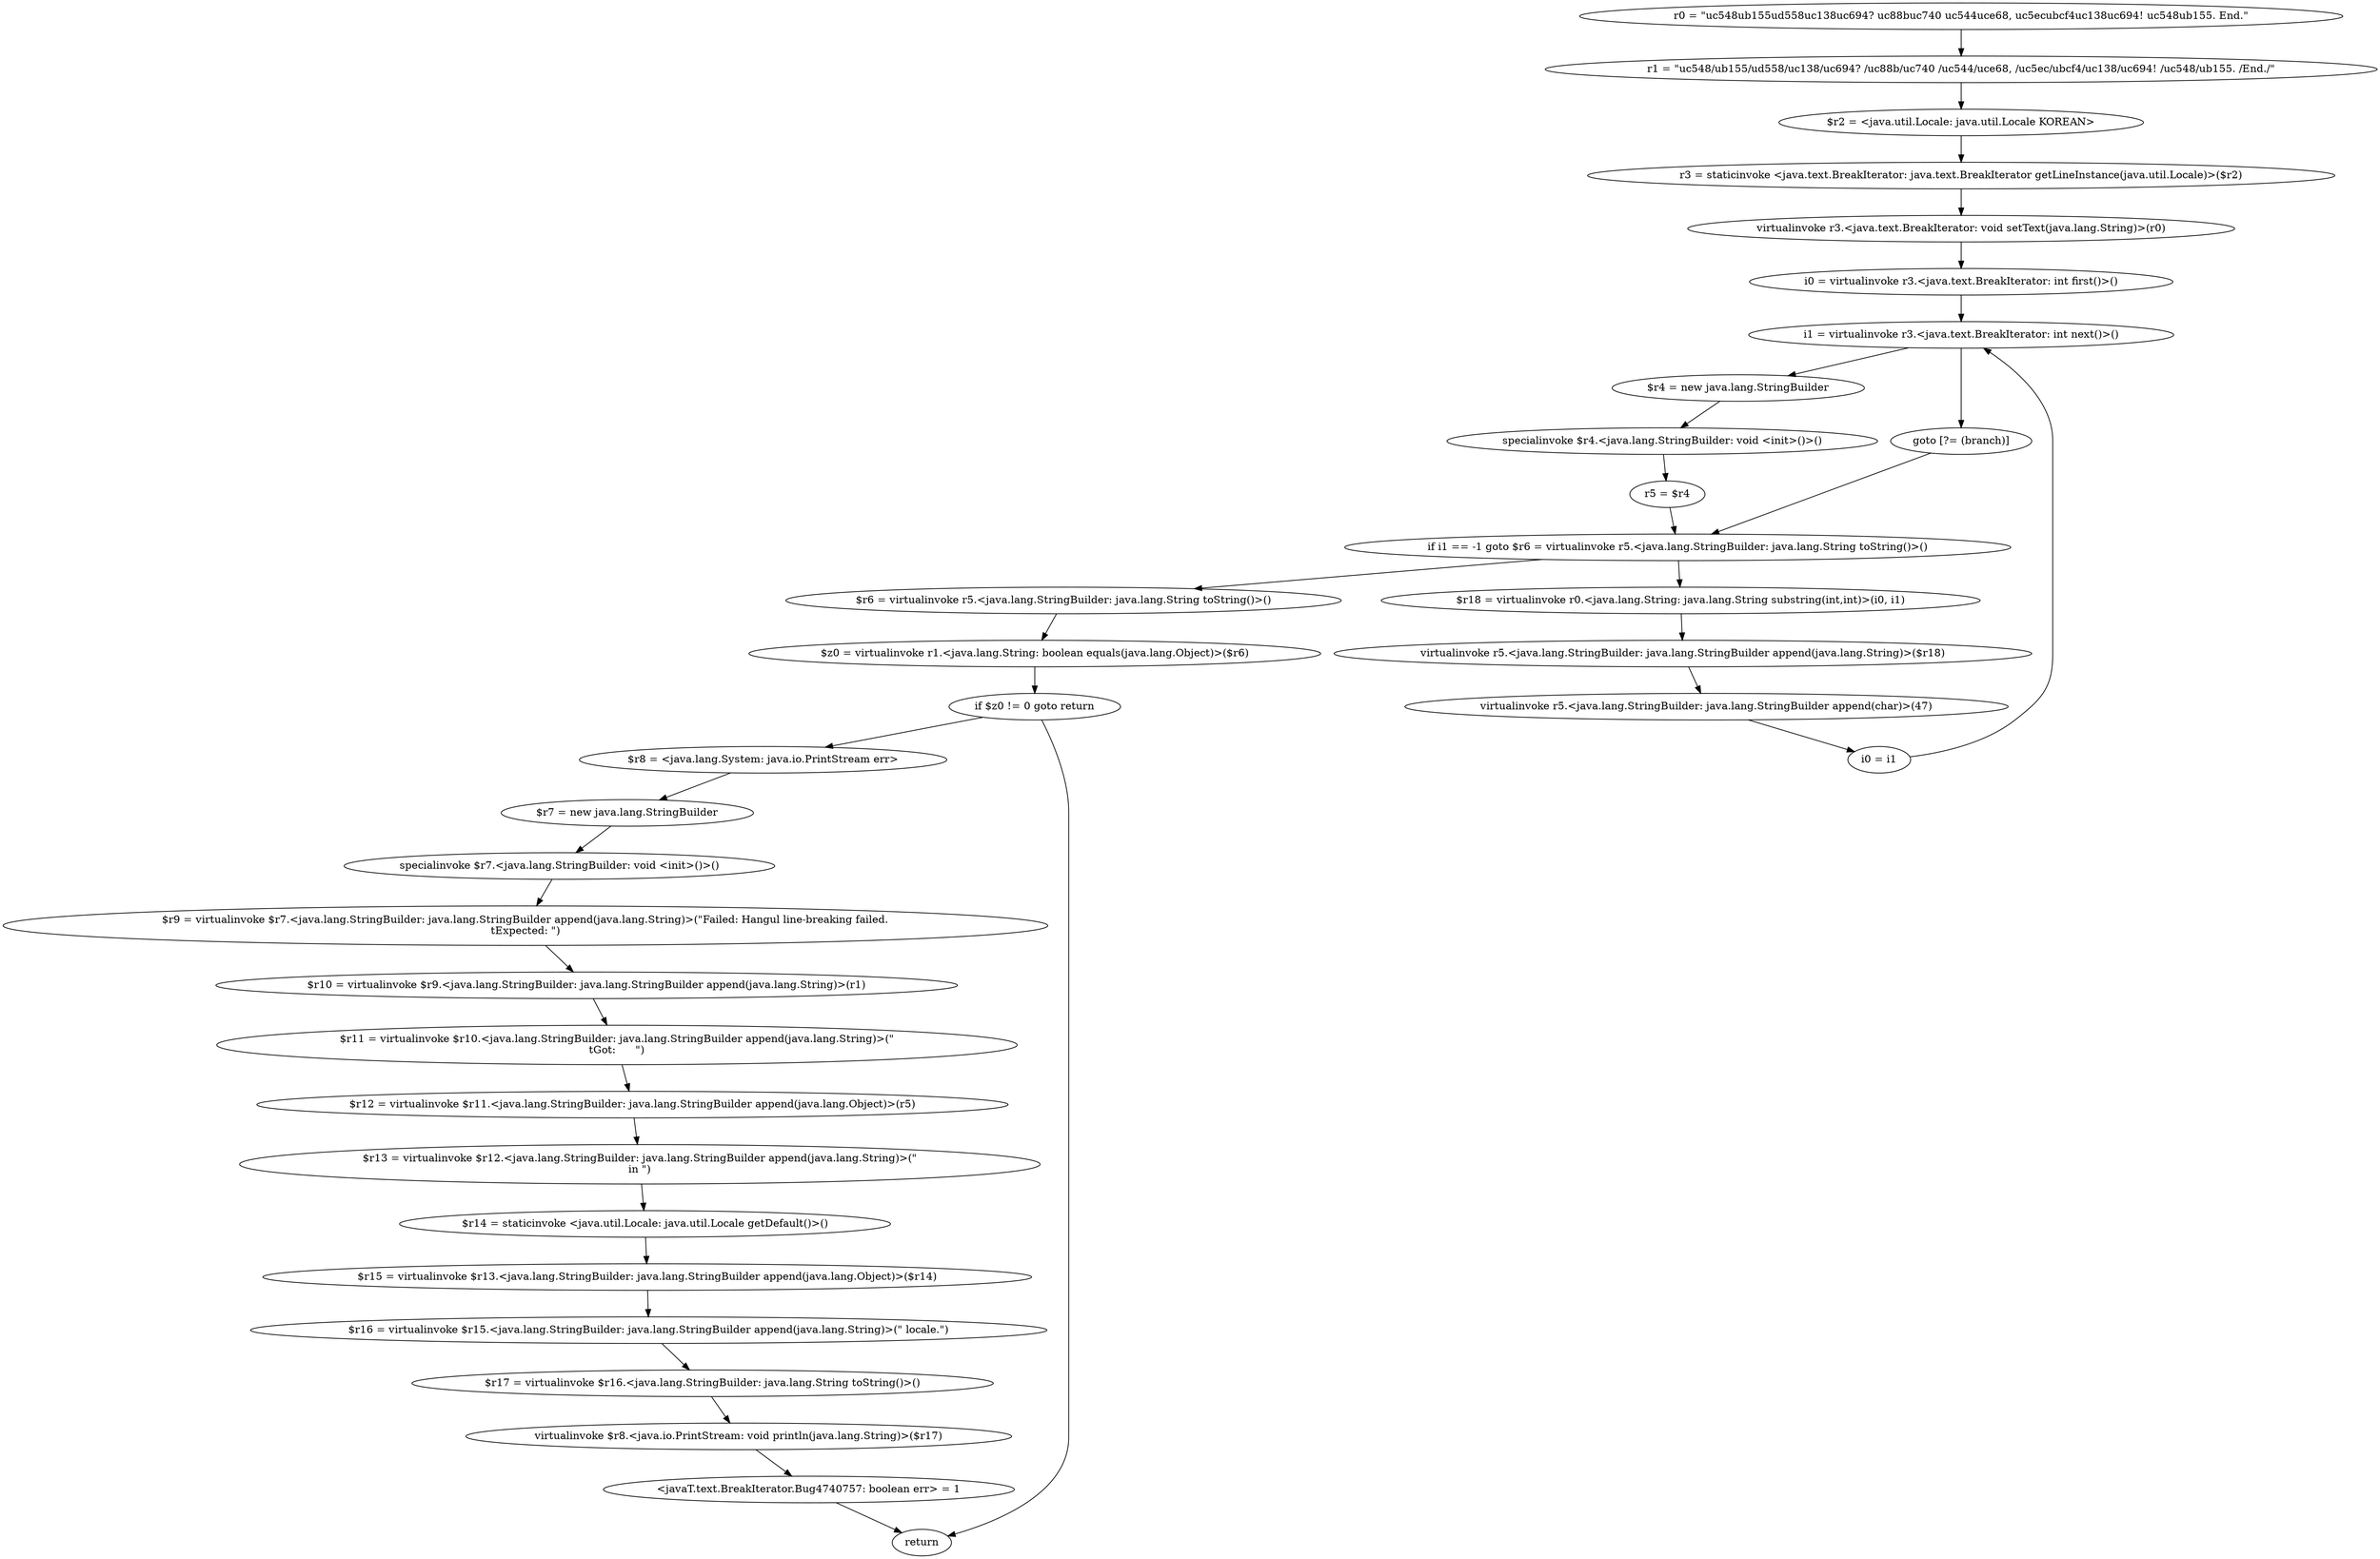 digraph "unitGraph" {
    "r0 = \"\uc548\ub155\ud558\uc138\uc694? \uc88b\uc740 \uc544\uce68, \uc5ec\ubcf4\uc138\uc694! \uc548\ub155. End.\""
    "r1 = \"\uc548/\ub155/\ud558/\uc138/\uc694? /\uc88b/\uc740 /\uc544/\uce68, /\uc5ec/\ubcf4/\uc138/\uc694! /\uc548/\ub155. /End./\""
    "$r2 = <java.util.Locale: java.util.Locale KOREAN>"
    "r3 = staticinvoke <java.text.BreakIterator: java.text.BreakIterator getLineInstance(java.util.Locale)>($r2)"
    "virtualinvoke r3.<java.text.BreakIterator: void setText(java.lang.String)>(r0)"
    "i0 = virtualinvoke r3.<java.text.BreakIterator: int first()>()"
    "i1 = virtualinvoke r3.<java.text.BreakIterator: int next()>()"
    "$r4 = new java.lang.StringBuilder"
    "specialinvoke $r4.<java.lang.StringBuilder: void <init>()>()"
    "r5 = $r4"
    "if i1 == -1 goto $r6 = virtualinvoke r5.<java.lang.StringBuilder: java.lang.String toString()>()"
    "$r18 = virtualinvoke r0.<java.lang.String: java.lang.String substring(int,int)>(i0, i1)"
    "virtualinvoke r5.<java.lang.StringBuilder: java.lang.StringBuilder append(java.lang.String)>($r18)"
    "virtualinvoke r5.<java.lang.StringBuilder: java.lang.StringBuilder append(char)>(47)"
    "i0 = i1"
    "goto [?= (branch)]"
    "$r6 = virtualinvoke r5.<java.lang.StringBuilder: java.lang.String toString()>()"
    "$z0 = virtualinvoke r1.<java.lang.String: boolean equals(java.lang.Object)>($r6)"
    "if $z0 != 0 goto return"
    "$r8 = <java.lang.System: java.io.PrintStream err>"
    "$r7 = new java.lang.StringBuilder"
    "specialinvoke $r7.<java.lang.StringBuilder: void <init>()>()"
    "$r9 = virtualinvoke $r7.<java.lang.StringBuilder: java.lang.StringBuilder append(java.lang.String)>(\"Failed: Hangul line-breaking failed.\n\tExpected: \")"
    "$r10 = virtualinvoke $r9.<java.lang.StringBuilder: java.lang.StringBuilder append(java.lang.String)>(r1)"
    "$r11 = virtualinvoke $r10.<java.lang.StringBuilder: java.lang.StringBuilder append(java.lang.String)>(\"\n\tGot:      \")"
    "$r12 = virtualinvoke $r11.<java.lang.StringBuilder: java.lang.StringBuilder append(java.lang.Object)>(r5)"
    "$r13 = virtualinvoke $r12.<java.lang.StringBuilder: java.lang.StringBuilder append(java.lang.String)>(\"\nin \")"
    "$r14 = staticinvoke <java.util.Locale: java.util.Locale getDefault()>()"
    "$r15 = virtualinvoke $r13.<java.lang.StringBuilder: java.lang.StringBuilder append(java.lang.Object)>($r14)"
    "$r16 = virtualinvoke $r15.<java.lang.StringBuilder: java.lang.StringBuilder append(java.lang.String)>(\" locale.\")"
    "$r17 = virtualinvoke $r16.<java.lang.StringBuilder: java.lang.String toString()>()"
    "virtualinvoke $r8.<java.io.PrintStream: void println(java.lang.String)>($r17)"
    "<javaT.text.BreakIterator.Bug4740757: boolean err> = 1"
    "return"
    "r0 = \"\uc548\ub155\ud558\uc138\uc694? \uc88b\uc740 \uc544\uce68, \uc5ec\ubcf4\uc138\uc694! \uc548\ub155. End.\""->"r1 = \"\uc548/\ub155/\ud558/\uc138/\uc694? /\uc88b/\uc740 /\uc544/\uce68, /\uc5ec/\ubcf4/\uc138/\uc694! /\uc548/\ub155. /End./\"";
    "r1 = \"\uc548/\ub155/\ud558/\uc138/\uc694? /\uc88b/\uc740 /\uc544/\uce68, /\uc5ec/\ubcf4/\uc138/\uc694! /\uc548/\ub155. /End./\""->"$r2 = <java.util.Locale: java.util.Locale KOREAN>";
    "$r2 = <java.util.Locale: java.util.Locale KOREAN>"->"r3 = staticinvoke <java.text.BreakIterator: java.text.BreakIterator getLineInstance(java.util.Locale)>($r2)";
    "r3 = staticinvoke <java.text.BreakIterator: java.text.BreakIterator getLineInstance(java.util.Locale)>($r2)"->"virtualinvoke r3.<java.text.BreakIterator: void setText(java.lang.String)>(r0)";
    "virtualinvoke r3.<java.text.BreakIterator: void setText(java.lang.String)>(r0)"->"i0 = virtualinvoke r3.<java.text.BreakIterator: int first()>()";
    "i0 = virtualinvoke r3.<java.text.BreakIterator: int first()>()"->"i1 = virtualinvoke r3.<java.text.BreakIterator: int next()>()";
    "i1 = virtualinvoke r3.<java.text.BreakIterator: int next()>()"->"$r4 = new java.lang.StringBuilder";
    "$r4 = new java.lang.StringBuilder"->"specialinvoke $r4.<java.lang.StringBuilder: void <init>()>()";
    "specialinvoke $r4.<java.lang.StringBuilder: void <init>()>()"->"r5 = $r4";
    "r5 = $r4"->"if i1 == -1 goto $r6 = virtualinvoke r5.<java.lang.StringBuilder: java.lang.String toString()>()";
    "if i1 == -1 goto $r6 = virtualinvoke r5.<java.lang.StringBuilder: java.lang.String toString()>()"->"$r18 = virtualinvoke r0.<java.lang.String: java.lang.String substring(int,int)>(i0, i1)";
    "if i1 == -1 goto $r6 = virtualinvoke r5.<java.lang.StringBuilder: java.lang.String toString()>()"->"$r6 = virtualinvoke r5.<java.lang.StringBuilder: java.lang.String toString()>()";
    "$r18 = virtualinvoke r0.<java.lang.String: java.lang.String substring(int,int)>(i0, i1)"->"virtualinvoke r5.<java.lang.StringBuilder: java.lang.StringBuilder append(java.lang.String)>($r18)";
    "virtualinvoke r5.<java.lang.StringBuilder: java.lang.StringBuilder append(java.lang.String)>($r18)"->"virtualinvoke r5.<java.lang.StringBuilder: java.lang.StringBuilder append(char)>(47)";
    "virtualinvoke r5.<java.lang.StringBuilder: java.lang.StringBuilder append(char)>(47)"->"i0 = i1";
    "i0 = i1"->"i1 = virtualinvoke r3.<java.text.BreakIterator: int next()>()";
    "i1 = virtualinvoke r3.<java.text.BreakIterator: int next()>()"->"goto [?= (branch)]";
    "goto [?= (branch)]"->"if i1 == -1 goto $r6 = virtualinvoke r5.<java.lang.StringBuilder: java.lang.String toString()>()";
    "$r6 = virtualinvoke r5.<java.lang.StringBuilder: java.lang.String toString()>()"->"$z0 = virtualinvoke r1.<java.lang.String: boolean equals(java.lang.Object)>($r6)";
    "$z0 = virtualinvoke r1.<java.lang.String: boolean equals(java.lang.Object)>($r6)"->"if $z0 != 0 goto return";
    "if $z0 != 0 goto return"->"$r8 = <java.lang.System: java.io.PrintStream err>";
    "if $z0 != 0 goto return"->"return";
    "$r8 = <java.lang.System: java.io.PrintStream err>"->"$r7 = new java.lang.StringBuilder";
    "$r7 = new java.lang.StringBuilder"->"specialinvoke $r7.<java.lang.StringBuilder: void <init>()>()";
    "specialinvoke $r7.<java.lang.StringBuilder: void <init>()>()"->"$r9 = virtualinvoke $r7.<java.lang.StringBuilder: java.lang.StringBuilder append(java.lang.String)>(\"Failed: Hangul line-breaking failed.\n\tExpected: \")";
    "$r9 = virtualinvoke $r7.<java.lang.StringBuilder: java.lang.StringBuilder append(java.lang.String)>(\"Failed: Hangul line-breaking failed.\n\tExpected: \")"->"$r10 = virtualinvoke $r9.<java.lang.StringBuilder: java.lang.StringBuilder append(java.lang.String)>(r1)";
    "$r10 = virtualinvoke $r9.<java.lang.StringBuilder: java.lang.StringBuilder append(java.lang.String)>(r1)"->"$r11 = virtualinvoke $r10.<java.lang.StringBuilder: java.lang.StringBuilder append(java.lang.String)>(\"\n\tGot:      \")";
    "$r11 = virtualinvoke $r10.<java.lang.StringBuilder: java.lang.StringBuilder append(java.lang.String)>(\"\n\tGot:      \")"->"$r12 = virtualinvoke $r11.<java.lang.StringBuilder: java.lang.StringBuilder append(java.lang.Object)>(r5)";
    "$r12 = virtualinvoke $r11.<java.lang.StringBuilder: java.lang.StringBuilder append(java.lang.Object)>(r5)"->"$r13 = virtualinvoke $r12.<java.lang.StringBuilder: java.lang.StringBuilder append(java.lang.String)>(\"\nin \")";
    "$r13 = virtualinvoke $r12.<java.lang.StringBuilder: java.lang.StringBuilder append(java.lang.String)>(\"\nin \")"->"$r14 = staticinvoke <java.util.Locale: java.util.Locale getDefault()>()";
    "$r14 = staticinvoke <java.util.Locale: java.util.Locale getDefault()>()"->"$r15 = virtualinvoke $r13.<java.lang.StringBuilder: java.lang.StringBuilder append(java.lang.Object)>($r14)";
    "$r15 = virtualinvoke $r13.<java.lang.StringBuilder: java.lang.StringBuilder append(java.lang.Object)>($r14)"->"$r16 = virtualinvoke $r15.<java.lang.StringBuilder: java.lang.StringBuilder append(java.lang.String)>(\" locale.\")";
    "$r16 = virtualinvoke $r15.<java.lang.StringBuilder: java.lang.StringBuilder append(java.lang.String)>(\" locale.\")"->"$r17 = virtualinvoke $r16.<java.lang.StringBuilder: java.lang.String toString()>()";
    "$r17 = virtualinvoke $r16.<java.lang.StringBuilder: java.lang.String toString()>()"->"virtualinvoke $r8.<java.io.PrintStream: void println(java.lang.String)>($r17)";
    "virtualinvoke $r8.<java.io.PrintStream: void println(java.lang.String)>($r17)"->"<javaT.text.BreakIterator.Bug4740757: boolean err> = 1";
    "<javaT.text.BreakIterator.Bug4740757: boolean err> = 1"->"return";
}
